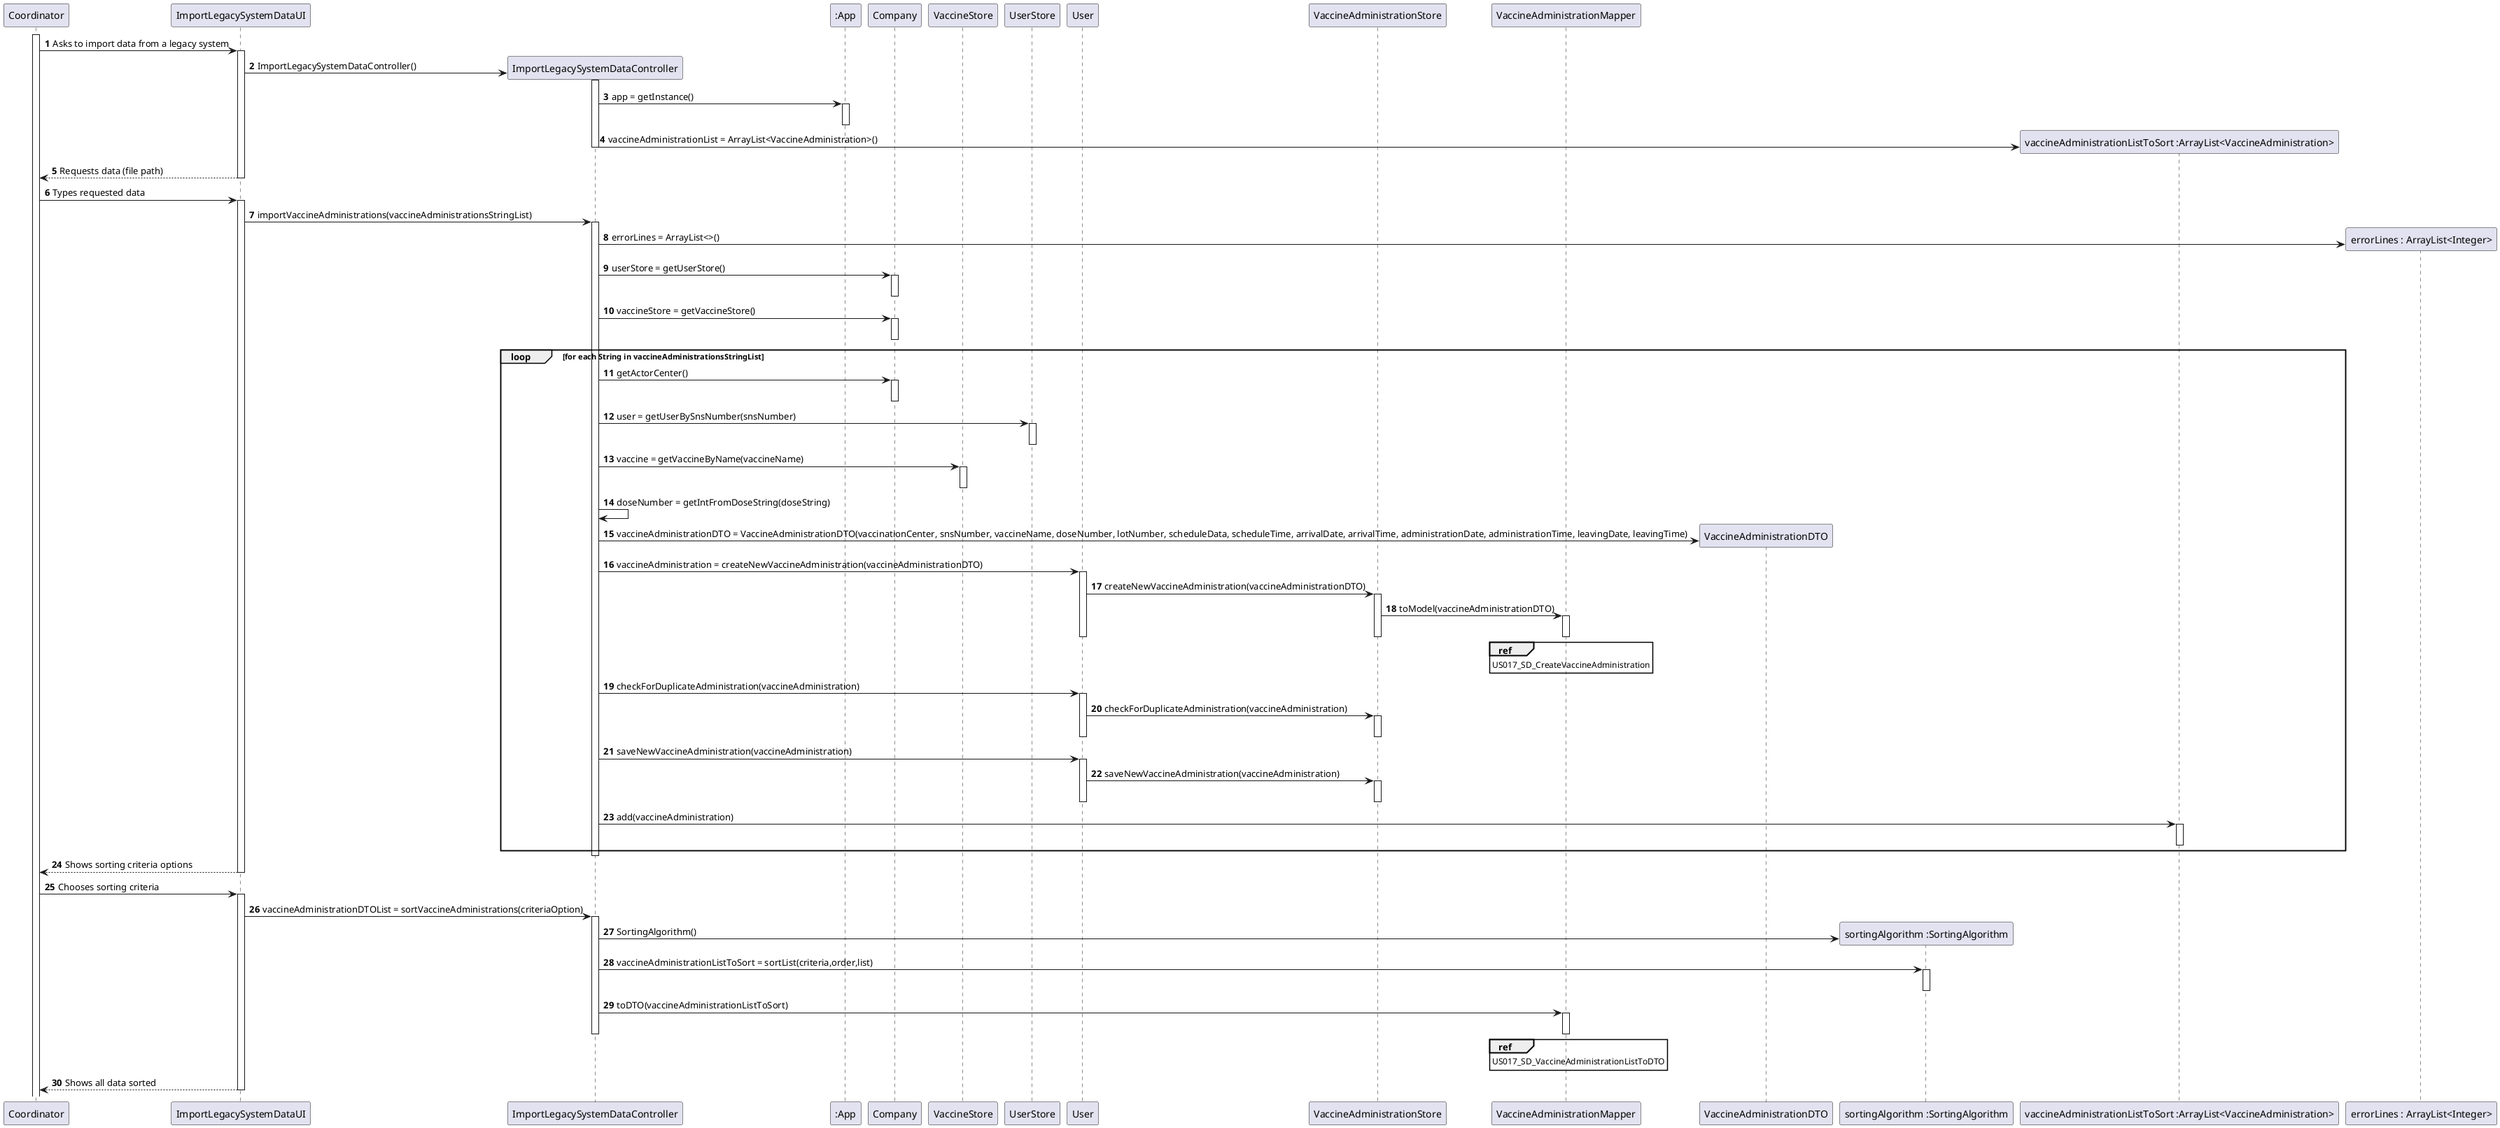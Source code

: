 @startuml

participant Coordinator as coord
participant ImportLegacySystemDataUI as UI
participant ImportLegacySystemDataController as CTRL
participant ":App" as APP
participant Company as COMP
participant VaccineStore as VS
participant UserStore as US
participant User as U
participant VaccineAdministrationStore as VAS
participant VaccineAdministrationMapper as VAM
participant VaccineAdministrationDTO as VADTO
participant "sortingAlgorithm :SortingAlgorithm" as SA
participant "vaccineAdministrationListToSort :ArrayList<VaccineAdministration>" as VALIST
autonumber


activate  coord

coord -> UI : Asks to import data from a legacy system
activate UI
UI -> CTRL ** : ImportLegacySystemDataController()
activate CTRL
CTRL -> APP : app = getInstance()
activate APP
deactivate APP
CTRL -> VALIST ** : vaccineAdministrationList = ArrayList<VaccineAdministration>()
deactivate CTRL
UI --> coord : Requests data (file path)
deactivate UI



coord -> UI : Types requested data
activate UI
UI -> CTRL : importVaccineAdministrations(vaccineAdministrationsStringList)
activate CTRL
CTRL -> "errorLines : ArrayList<Integer>" ** : errorLines = ArrayList<>()
CTRL -> COMP : userStore = getUserStore()
activate COMP
deactivate COMP
CTRL -> COMP : vaccineStore = getVaccineStore()
activate COMP
deactivate COMP
loop for each String in vaccineAdministrationsStringList
CTRL -> COMP : getActorCenter()
activate COMP
deactivate COMP
CTRL -> US : user = getUserBySnsNumber(snsNumber)
activate US
deactivate US
CTRL -> VS : vaccine = getVaccineByName(vaccineName)
activate VS
deactivate VS
CTRL -> CTRL : doseNumber = getIntFromDoseString(doseString)
CTRL -> VADTO ** : vaccineAdministrationDTO = VaccineAdministrationDTO(vaccinationCenter, snsNumber, vaccineName, doseNumber, lotNumber, scheduleData, scheduleTime, arrivalDate, arrivalTime, administrationDate, administrationTime, leavingDate, leavingTime)
CTRL -> U : vaccineAdministration = createNewVaccineAdministration(vaccineAdministrationDTO)
activate U
U-> VAS : createNewVaccineAdministration(vaccineAdministrationDTO)
activate VAS
VAS -> VAM : toModel(vaccineAdministrationDTO)
activate VAM
deactivate VAM
ref over VAM
US017_SD_CreateVaccineAdministration
end
deactivate VAS
deactivate U
CTRL -> U : checkForDuplicateAdministration(vaccineAdministration)
activate U
U -> VAS : checkForDuplicateAdministration(vaccineAdministration)
activate VAS
deactivate VAS
deactivate U
CTRL -> U : saveNewVaccineAdministration(vaccineAdministration)
activate U
U->VAS : saveNewVaccineAdministration(vaccineAdministration)
activate VAS
deactivate VAS
deactivate U
CTRL -> VALIST :add(vaccineAdministration)
activate VALIST
deactivate VALIST
end
deactivate CTRL

UI --> coord : Shows sorting criteria options
deactivate UI

coord -> UI : Chooses sorting criteria
activate UI
UI -> CTRL : vaccineAdministrationDTOList = sortVaccineAdministrations(criteriaOption)
activate CTRL

CTRL -> SA ** : SortingAlgorithm()

CTRL -> SA : vaccineAdministrationListToSort = sortList(criteria,order,list)
activate SA
deactivate SA
CTRL -> VAM : toDTO(vaccineAdministrationListToSort)
activate VAM
deactivate VAM
ref over VAM
US017_SD_VaccineAdministrationListToDTO
end
deactivate CTRL
UI --> coord : Shows all data sorted
deactivate UI
@enduml